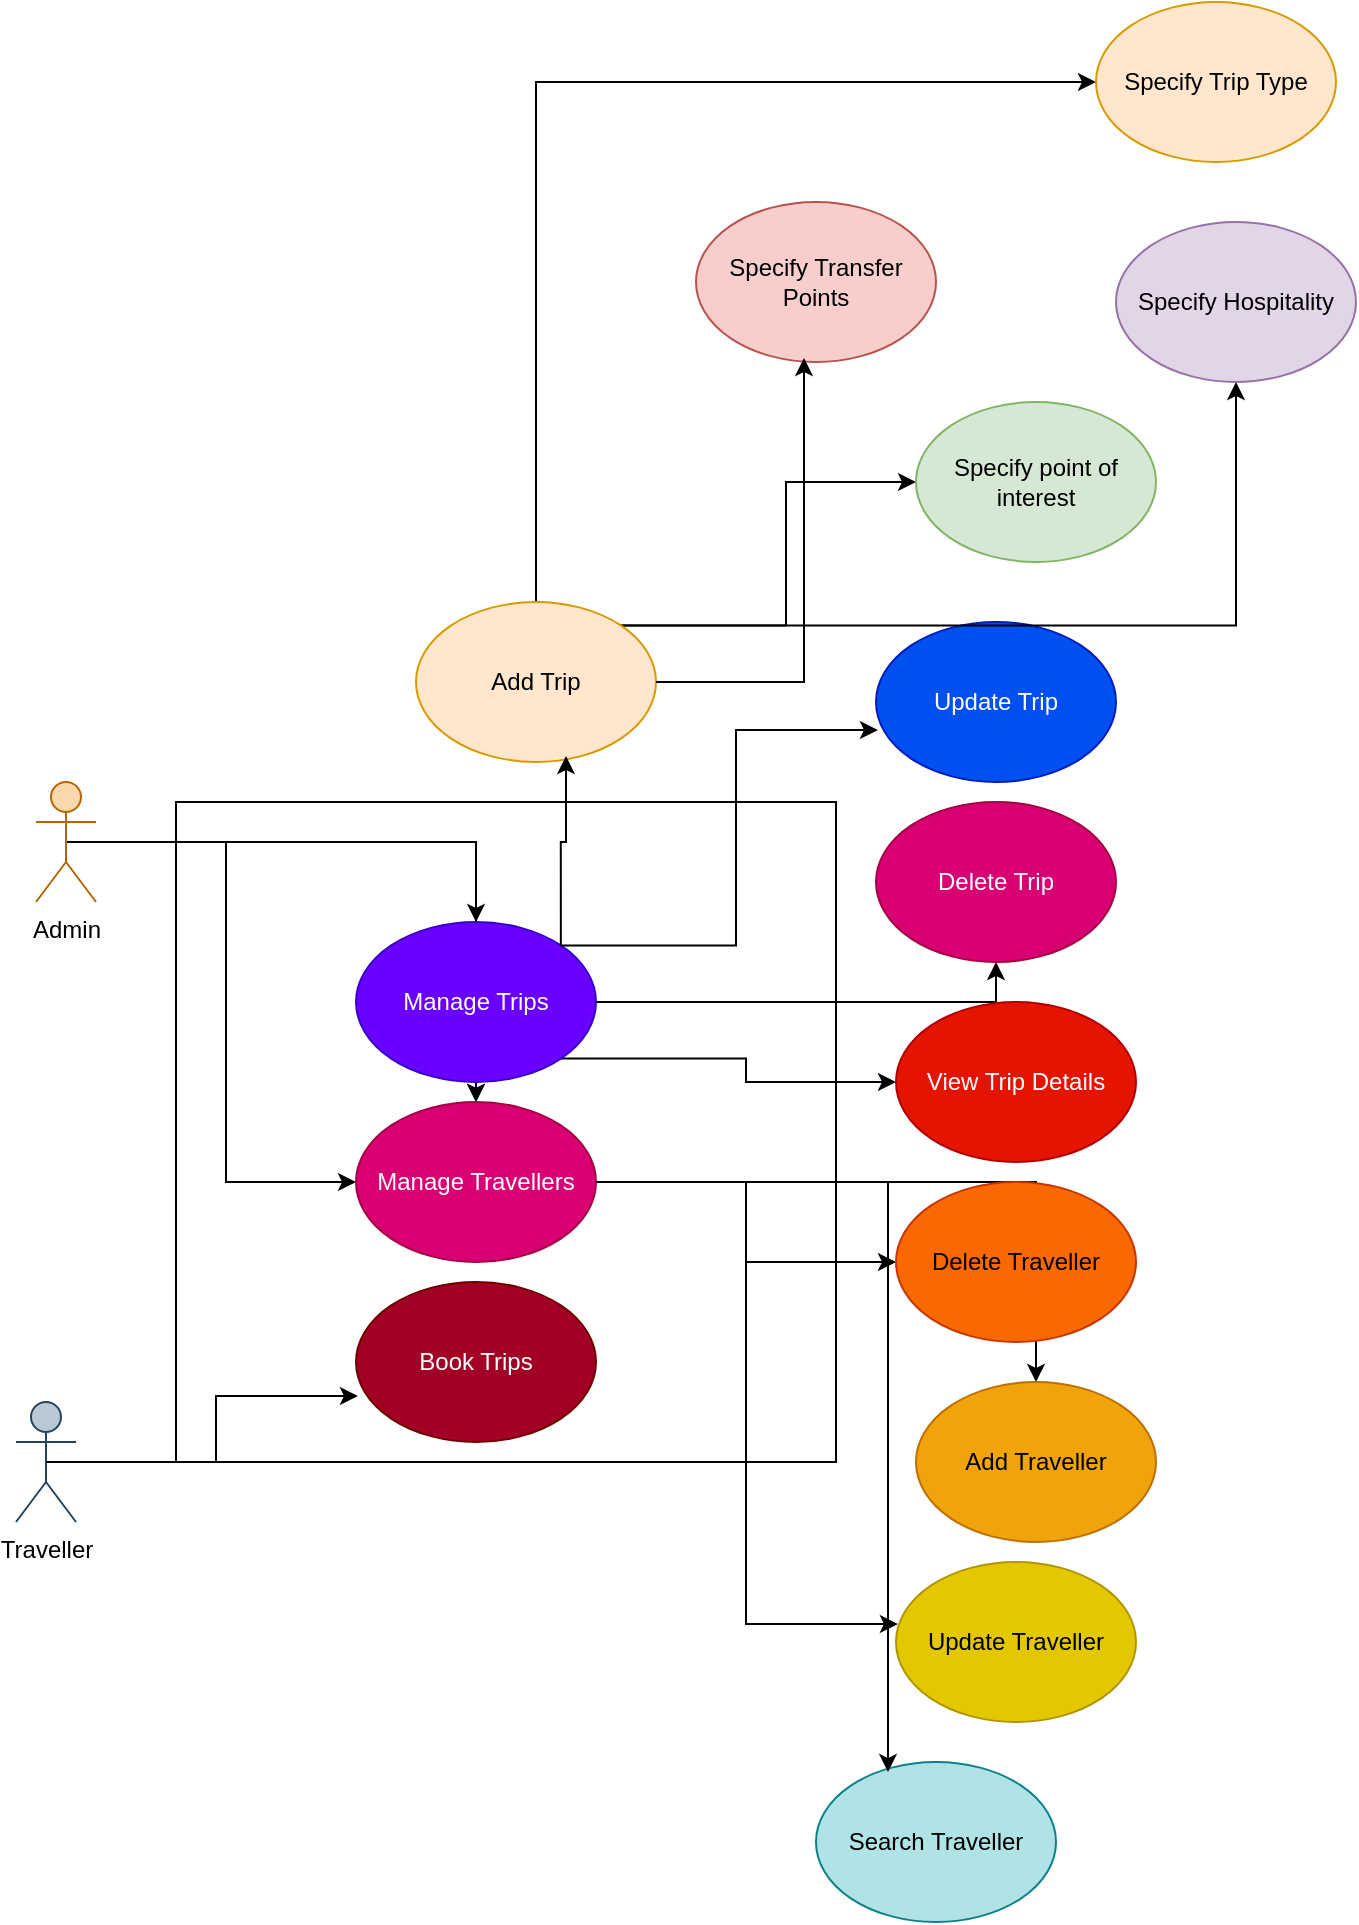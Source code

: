 <mxfile version="24.0.7" type="device">
  <diagram name="Page-1" id="vJq0j7wgWQrLn06CrF02">
    <mxGraphModel dx="1035" dy="1651" grid="1" gridSize="10" guides="1" tooltips="1" connect="1" arrows="1" fold="1" page="1" pageScale="1" pageWidth="850" pageHeight="1100" math="0" shadow="0">
      <root>
        <mxCell id="0" />
        <mxCell id="1" parent="0" />
        <mxCell id="WGvVDtQMG0jwV8dHwwPL-13" value="" style="whiteSpace=wrap;html=1;aspect=fixed;" vertex="1" parent="1">
          <mxGeometry x="230" y="100" width="330" height="330" as="geometry" />
        </mxCell>
        <mxCell id="WGvVDtQMG0jwV8dHwwPL-7" style="edgeStyle=orthogonalEdgeStyle;rounded=0;orthogonalLoop=1;jettySize=auto;html=1;exitX=0.5;exitY=0.5;exitDx=0;exitDy=0;exitPerimeter=0;" edge="1" parent="1" source="WGvVDtQMG0jwV8dHwwPL-1" target="WGvVDtQMG0jwV8dHwwPL-4">
          <mxGeometry relative="1" as="geometry" />
        </mxCell>
        <mxCell id="WGvVDtQMG0jwV8dHwwPL-8" style="edgeStyle=orthogonalEdgeStyle;rounded=0;orthogonalLoop=1;jettySize=auto;html=1;exitX=0.5;exitY=0.5;exitDx=0;exitDy=0;exitPerimeter=0;" edge="1" parent="1" source="WGvVDtQMG0jwV8dHwwPL-1" target="WGvVDtQMG0jwV8dHwwPL-5">
          <mxGeometry relative="1" as="geometry" />
        </mxCell>
        <mxCell id="WGvVDtQMG0jwV8dHwwPL-10" style="edgeStyle=orthogonalEdgeStyle;rounded=0;orthogonalLoop=1;jettySize=auto;html=1;exitX=0.5;exitY=0.5;exitDx=0;exitDy=0;exitPerimeter=0;" edge="1" parent="1" source="WGvVDtQMG0jwV8dHwwPL-1" target="WGvVDtQMG0jwV8dHwwPL-5">
          <mxGeometry relative="1" as="geometry" />
        </mxCell>
        <mxCell id="WGvVDtQMG0jwV8dHwwPL-11" style="edgeStyle=orthogonalEdgeStyle;rounded=0;orthogonalLoop=1;jettySize=auto;html=1;exitX=0.5;exitY=0.5;exitDx=0;exitDy=0;exitPerimeter=0;entryX=0;entryY=0.5;entryDx=0;entryDy=0;" edge="1" parent="1" source="WGvVDtQMG0jwV8dHwwPL-1" target="WGvVDtQMG0jwV8dHwwPL-5">
          <mxGeometry relative="1" as="geometry" />
        </mxCell>
        <mxCell id="WGvVDtQMG0jwV8dHwwPL-1" value="Admin" style="shape=umlActor;verticalLabelPosition=bottom;verticalAlign=top;html=1;outlineConnect=0;fillColor=#fad7ac;strokeColor=#b46504;" vertex="1" parent="1">
          <mxGeometry x="160" y="90" width="30" height="60" as="geometry" />
        </mxCell>
        <mxCell id="WGvVDtQMG0jwV8dHwwPL-2" value="Traveller" style="shape=umlActor;verticalLabelPosition=bottom;verticalAlign=top;html=1;outlineConnect=0;fillColor=#bac8d3;strokeColor=#23445d;" vertex="1" parent="1">
          <mxGeometry x="150" y="400" width="30" height="60" as="geometry" />
        </mxCell>
        <mxCell id="WGvVDtQMG0jwV8dHwwPL-22" style="edgeStyle=orthogonalEdgeStyle;rounded=0;orthogonalLoop=1;jettySize=auto;html=1;exitX=1;exitY=1;exitDx=0;exitDy=0;entryX=0;entryY=0.5;entryDx=0;entryDy=0;" edge="1" parent="1" source="WGvVDtQMG0jwV8dHwwPL-4" target="WGvVDtQMG0jwV8dHwwPL-17">
          <mxGeometry relative="1" as="geometry" />
        </mxCell>
        <mxCell id="WGvVDtQMG0jwV8dHwwPL-23" style="edgeStyle=orthogonalEdgeStyle;rounded=0;orthogonalLoop=1;jettySize=auto;html=1;exitX=1;exitY=0.5;exitDx=0;exitDy=0;entryX=0.5;entryY=1;entryDx=0;entryDy=0;" edge="1" parent="1" source="WGvVDtQMG0jwV8dHwwPL-4" target="WGvVDtQMG0jwV8dHwwPL-14">
          <mxGeometry relative="1" as="geometry" />
        </mxCell>
        <mxCell id="WGvVDtQMG0jwV8dHwwPL-4" value="Manage Trips" style="ellipse;whiteSpace=wrap;html=1;fillColor=#6a00ff;fontColor=#ffffff;strokeColor=#3700CC;" vertex="1" parent="1">
          <mxGeometry x="320" y="160" width="120" height="80" as="geometry" />
        </mxCell>
        <mxCell id="WGvVDtQMG0jwV8dHwwPL-25" style="edgeStyle=orthogonalEdgeStyle;rounded=0;orthogonalLoop=1;jettySize=auto;html=1;exitX=1;exitY=0.5;exitDx=0;exitDy=0;" edge="1" parent="1" source="WGvVDtQMG0jwV8dHwwPL-5" target="WGvVDtQMG0jwV8dHwwPL-18">
          <mxGeometry relative="1" as="geometry" />
        </mxCell>
        <mxCell id="WGvVDtQMG0jwV8dHwwPL-26" style="edgeStyle=orthogonalEdgeStyle;rounded=0;orthogonalLoop=1;jettySize=auto;html=1;exitX=1;exitY=0.5;exitDx=0;exitDy=0;" edge="1" parent="1" source="WGvVDtQMG0jwV8dHwwPL-5" target="WGvVDtQMG0jwV8dHwwPL-19">
          <mxGeometry relative="1" as="geometry" />
        </mxCell>
        <mxCell id="WGvVDtQMG0jwV8dHwwPL-5" value="Manage Travellers" style="ellipse;whiteSpace=wrap;html=1;fillColor=#d80073;fontColor=#ffffff;strokeColor=#A50040;" vertex="1" parent="1">
          <mxGeometry x="320" y="250" width="120" height="80" as="geometry" />
        </mxCell>
        <mxCell id="WGvVDtQMG0jwV8dHwwPL-6" value="Book Trips" style="ellipse;whiteSpace=wrap;html=1;fillColor=#a20025;fontColor=#ffffff;strokeColor=#6F0000;" vertex="1" parent="1">
          <mxGeometry x="320" y="340" width="120" height="80" as="geometry" />
        </mxCell>
        <mxCell id="WGvVDtQMG0jwV8dHwwPL-12" style="edgeStyle=orthogonalEdgeStyle;rounded=0;orthogonalLoop=1;jettySize=auto;html=1;exitX=0.5;exitY=0.5;exitDx=0;exitDy=0;exitPerimeter=0;entryX=0.008;entryY=0.713;entryDx=0;entryDy=0;entryPerimeter=0;" edge="1" parent="1" source="WGvVDtQMG0jwV8dHwwPL-2" target="WGvVDtQMG0jwV8dHwwPL-6">
          <mxGeometry relative="1" as="geometry" />
        </mxCell>
        <mxCell id="WGvVDtQMG0jwV8dHwwPL-14" value="Delete Trip" style="ellipse;whiteSpace=wrap;html=1;fillColor=#d80073;fontColor=#ffffff;strokeColor=#A50040;" vertex="1" parent="1">
          <mxGeometry x="580" y="100" width="120" height="80" as="geometry" />
        </mxCell>
        <mxCell id="WGvVDtQMG0jwV8dHwwPL-15" value="Search Traveller" style="ellipse;whiteSpace=wrap;html=1;fillColor=#b0e3e6;strokeColor=#0e8088;" vertex="1" parent="1">
          <mxGeometry x="550" y="580" width="120" height="80" as="geometry" />
        </mxCell>
        <mxCell id="WGvVDtQMG0jwV8dHwwPL-16" value="Update Trip" style="ellipse;whiteSpace=wrap;html=1;fillColor=#0050ef;fontColor=#ffffff;strokeColor=#001DBC;" vertex="1" parent="1">
          <mxGeometry x="580" y="10" width="120" height="80" as="geometry" />
        </mxCell>
        <mxCell id="WGvVDtQMG0jwV8dHwwPL-17" value="View Trip Details" style="ellipse;whiteSpace=wrap;html=1;fillColor=#e51400;fontColor=#ffffff;strokeColor=#B20000;" vertex="1" parent="1">
          <mxGeometry x="590" y="200" width="120" height="80" as="geometry" />
        </mxCell>
        <mxCell id="WGvVDtQMG0jwV8dHwwPL-18" value="Delete Traveller" style="ellipse;whiteSpace=wrap;html=1;fillColor=#fa6800;fontColor=#000000;strokeColor=#C73500;" vertex="1" parent="1">
          <mxGeometry x="590" y="290" width="120" height="80" as="geometry" />
        </mxCell>
        <mxCell id="WGvVDtQMG0jwV8dHwwPL-19" value="Add Traveller" style="ellipse;whiteSpace=wrap;html=1;fillColor=#f0a30a;fontColor=#000000;strokeColor=#BD7000;" vertex="1" parent="1">
          <mxGeometry x="600" y="390" width="120" height="80" as="geometry" />
        </mxCell>
        <mxCell id="WGvVDtQMG0jwV8dHwwPL-20" value="Update Traveller" style="ellipse;whiteSpace=wrap;html=1;fillColor=#e3c800;fontColor=#000000;strokeColor=#B09500;" vertex="1" parent="1">
          <mxGeometry x="590" y="480" width="120" height="80" as="geometry" />
        </mxCell>
        <mxCell id="WGvVDtQMG0jwV8dHwwPL-27" style="edgeStyle=orthogonalEdgeStyle;rounded=0;orthogonalLoop=1;jettySize=auto;html=1;exitX=1;exitY=0.5;exitDx=0;exitDy=0;entryX=0.008;entryY=0.388;entryDx=0;entryDy=0;entryPerimeter=0;" edge="1" parent="1" source="WGvVDtQMG0jwV8dHwwPL-5" target="WGvVDtQMG0jwV8dHwwPL-20">
          <mxGeometry relative="1" as="geometry" />
        </mxCell>
        <mxCell id="WGvVDtQMG0jwV8dHwwPL-28" style="edgeStyle=orthogonalEdgeStyle;rounded=0;orthogonalLoop=1;jettySize=auto;html=1;exitX=1;exitY=0.5;exitDx=0;exitDy=0;entryX=0.3;entryY=0.063;entryDx=0;entryDy=0;entryPerimeter=0;" edge="1" parent="1" source="WGvVDtQMG0jwV8dHwwPL-5" target="WGvVDtQMG0jwV8dHwwPL-15">
          <mxGeometry relative="1" as="geometry" />
        </mxCell>
        <mxCell id="WGvVDtQMG0jwV8dHwwPL-29" style="edgeStyle=orthogonalEdgeStyle;rounded=0;orthogonalLoop=1;jettySize=auto;html=1;exitX=1;exitY=0;exitDx=0;exitDy=0;entryX=0.008;entryY=0.675;entryDx=0;entryDy=0;entryPerimeter=0;" edge="1" parent="1" source="WGvVDtQMG0jwV8dHwwPL-4" target="WGvVDtQMG0jwV8dHwwPL-16">
          <mxGeometry relative="1" as="geometry" />
        </mxCell>
        <mxCell id="WGvVDtQMG0jwV8dHwwPL-36" style="edgeStyle=orthogonalEdgeStyle;rounded=0;orthogonalLoop=1;jettySize=auto;html=1;exitX=0.5;exitY=0;exitDx=0;exitDy=0;entryX=0;entryY=0.5;entryDx=0;entryDy=0;" edge="1" parent="1" source="WGvVDtQMG0jwV8dHwwPL-30" target="WGvVDtQMG0jwV8dHwwPL-35">
          <mxGeometry relative="1" as="geometry" />
        </mxCell>
        <mxCell id="WGvVDtQMG0jwV8dHwwPL-37" style="edgeStyle=orthogonalEdgeStyle;rounded=0;orthogonalLoop=1;jettySize=auto;html=1;exitX=1;exitY=0;exitDx=0;exitDy=0;" edge="1" parent="1" source="WGvVDtQMG0jwV8dHwwPL-30" target="WGvVDtQMG0jwV8dHwwPL-34">
          <mxGeometry relative="1" as="geometry" />
        </mxCell>
        <mxCell id="WGvVDtQMG0jwV8dHwwPL-40" style="edgeStyle=orthogonalEdgeStyle;rounded=0;orthogonalLoop=1;jettySize=auto;html=1;exitX=1;exitY=0;exitDx=0;exitDy=0;entryX=0;entryY=0.5;entryDx=0;entryDy=0;" edge="1" parent="1" source="WGvVDtQMG0jwV8dHwwPL-30" target="WGvVDtQMG0jwV8dHwwPL-33">
          <mxGeometry relative="1" as="geometry" />
        </mxCell>
        <mxCell id="WGvVDtQMG0jwV8dHwwPL-30" value="Add Trip" style="ellipse;whiteSpace=wrap;html=1;fillColor=#ffe6cc;strokeColor=#d79b00;" vertex="1" parent="1">
          <mxGeometry x="350" width="120" height="80" as="geometry" />
        </mxCell>
        <mxCell id="WGvVDtQMG0jwV8dHwwPL-31" style="edgeStyle=orthogonalEdgeStyle;rounded=0;orthogonalLoop=1;jettySize=auto;html=1;exitX=1;exitY=0;exitDx=0;exitDy=0;entryX=0.625;entryY=0.963;entryDx=0;entryDy=0;entryPerimeter=0;" edge="1" parent="1" source="WGvVDtQMG0jwV8dHwwPL-4" target="WGvVDtQMG0jwV8dHwwPL-30">
          <mxGeometry relative="1" as="geometry" />
        </mxCell>
        <mxCell id="WGvVDtQMG0jwV8dHwwPL-32" value="Specify Transfer Points" style="ellipse;whiteSpace=wrap;html=1;fillColor=#f8cecc;strokeColor=#b85450;" vertex="1" parent="1">
          <mxGeometry x="490" y="-200" width="120" height="80" as="geometry" />
        </mxCell>
        <mxCell id="WGvVDtQMG0jwV8dHwwPL-33" value="Specify point of interest" style="ellipse;whiteSpace=wrap;html=1;fillColor=#d5e8d4;strokeColor=#82b366;" vertex="1" parent="1">
          <mxGeometry x="600" y="-100" width="120" height="80" as="geometry" />
        </mxCell>
        <mxCell id="WGvVDtQMG0jwV8dHwwPL-34" value="Specify Hospitality" style="ellipse;whiteSpace=wrap;html=1;fillColor=#e1d5e7;strokeColor=#9673a6;" vertex="1" parent="1">
          <mxGeometry x="700" y="-190" width="120" height="80" as="geometry" />
        </mxCell>
        <mxCell id="WGvVDtQMG0jwV8dHwwPL-35" value="Specify Trip Type" style="ellipse;whiteSpace=wrap;html=1;fillColor=#ffe6cc;strokeColor=#d79b00;" vertex="1" parent="1">
          <mxGeometry x="690" y="-300" width="120" height="80" as="geometry" />
        </mxCell>
        <mxCell id="WGvVDtQMG0jwV8dHwwPL-39" style="edgeStyle=orthogonalEdgeStyle;rounded=0;orthogonalLoop=1;jettySize=auto;html=1;exitX=1;exitY=0.5;exitDx=0;exitDy=0;entryX=0.45;entryY=0.975;entryDx=0;entryDy=0;entryPerimeter=0;" edge="1" parent="1" source="WGvVDtQMG0jwV8dHwwPL-30" target="WGvVDtQMG0jwV8dHwwPL-32">
          <mxGeometry relative="1" as="geometry" />
        </mxCell>
      </root>
    </mxGraphModel>
  </diagram>
</mxfile>
